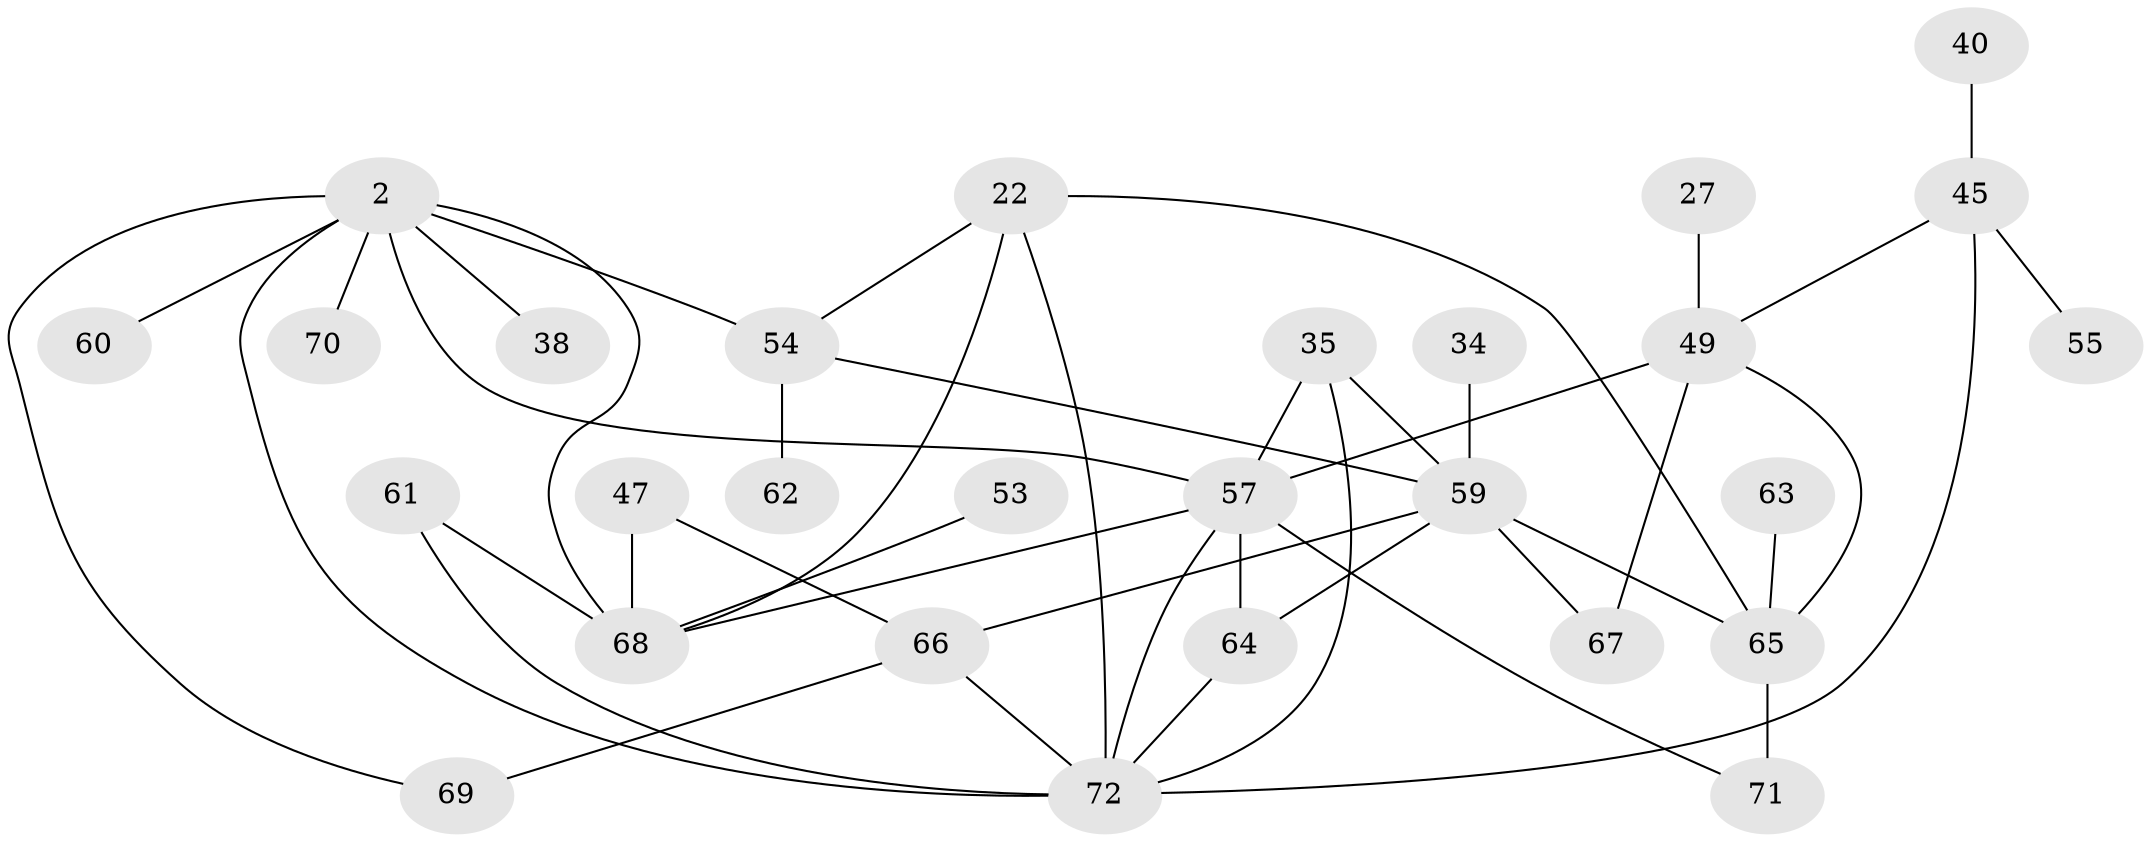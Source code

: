 // original degree distribution, {3: 0.25, 11: 0.013888888888888888, 6: 0.05555555555555555, 5: 0.08333333333333333, 2: 0.3194444444444444, 4: 0.125, 1: 0.1527777777777778}
// Generated by graph-tools (version 1.1) at 2025/45/03/04/25 21:45:24]
// undirected, 28 vertices, 44 edges
graph export_dot {
graph [start="1"]
  node [color=gray90,style=filled];
  2 [super="+1"];
  22;
  27;
  34 [super="+32"];
  35 [super="+7+9"];
  38;
  40;
  45 [super="+5"];
  47 [super="+36"];
  49 [super="+18"];
  53 [super="+14"];
  54 [super="+17+26"];
  55;
  57 [super="+42"];
  59 [super="+13+25+48"];
  60;
  61 [super="+33"];
  62;
  63 [super="+51"];
  64 [super="+50+30+39"];
  65 [super="+15+28"];
  66 [super="+44"];
  67;
  68 [super="+43+19"];
  69;
  70 [super="+29"];
  71 [super="+46+52"];
  72 [super="+21+58+24"];
  2 -- 54 [weight=3];
  2 -- 57;
  2 -- 60;
  2 -- 69;
  2 -- 38;
  2 -- 72 [weight=3];
  2 -- 70;
  2 -- 68;
  22 -- 54;
  22 -- 72;
  22 -- 65;
  22 -- 68;
  27 -- 49;
  34 -- 59;
  35 -- 57 [weight=2];
  35 -- 72 [weight=2];
  35 -- 59 [weight=3];
  40 -- 45;
  45 -- 55;
  45 -- 49;
  45 -- 72 [weight=2];
  47 -- 66;
  47 -- 68;
  49 -- 67;
  49 -- 65 [weight=2];
  49 -- 57 [weight=3];
  53 -- 68;
  54 -- 62;
  54 -- 59;
  57 -- 64 [weight=3];
  57 -- 71;
  57 -- 72;
  57 -- 68;
  59 -- 66;
  59 -- 67;
  59 -- 65;
  59 -- 64;
  61 -- 72;
  61 -- 68 [weight=2];
  63 -- 65;
  64 -- 72 [weight=2];
  65 -- 71 [weight=2];
  66 -- 69;
  66 -- 72 [weight=2];
}
